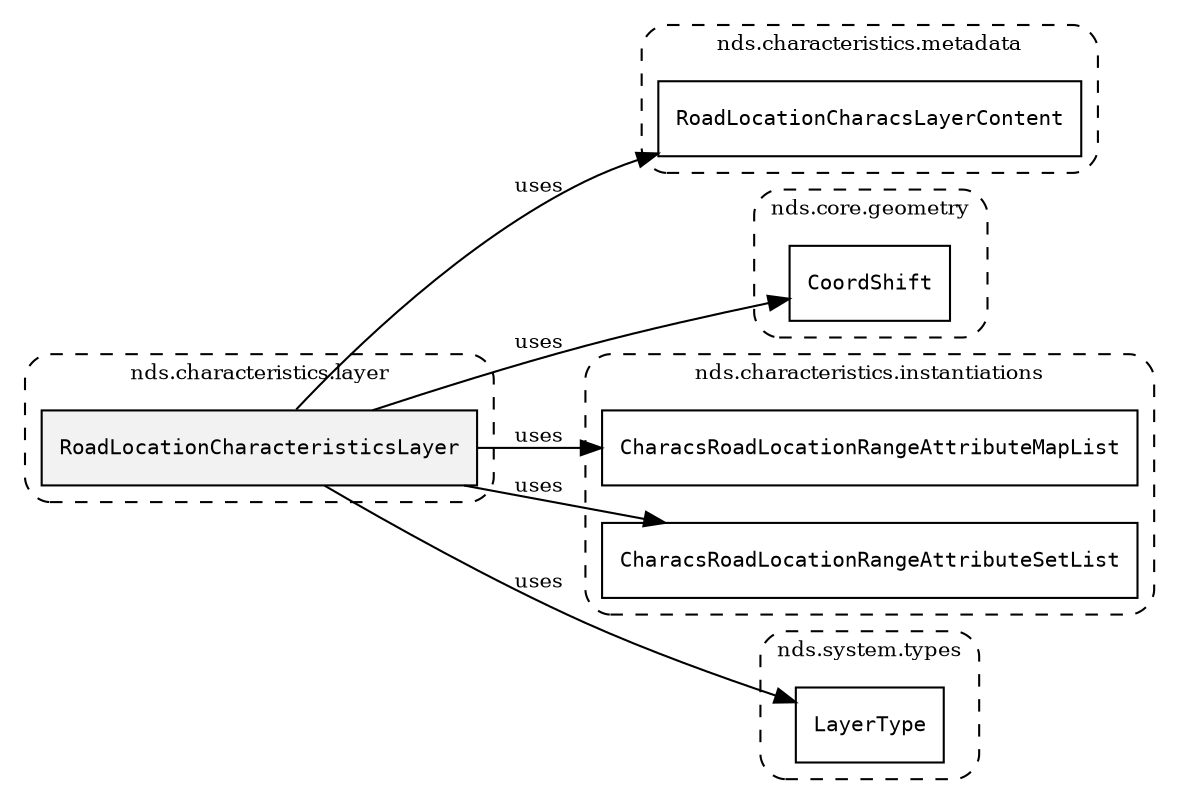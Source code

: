 /**
 * This dot file creates symbol collaboration diagram for RoadLocationCharacteristicsLayer.
 */
digraph ZSERIO
{
    node [shape=box, fontsize=10];
    rankdir="LR";
    fontsize=10;
    tooltip="RoadLocationCharacteristicsLayer collaboration diagram";

    subgraph "cluster_nds.characteristics.layer"
    {
        style="dashed, rounded";
        label="nds.characteristics.layer";
        tooltip="Package nds.characteristics.layer";
        href="../../../content/packages/nds.characteristics.layer.html#Package-nds-characteristics-layer";
        target="_parent";

        "RoadLocationCharacteristicsLayer" [style="filled", fillcolor="#0000000D", target="_parent", label=<<font face="monospace"><table align="center" border="0" cellspacing="0" cellpadding="0"><tr><td href="../../../content/packages/nds.characteristics.layer.html#Structure-RoadLocationCharacteristicsLayer" title="Structure defined in nds.characteristics.layer">RoadLocationCharacteristicsLayer</td></tr></table></font>>];
    }

    subgraph "cluster_nds.characteristics.metadata"
    {
        style="dashed, rounded";
        label="nds.characteristics.metadata";
        tooltip="Package nds.characteristics.metadata";
        href="../../../content/packages/nds.characteristics.metadata.html#Package-nds-characteristics-metadata";
        target="_parent";

        "RoadLocationCharacsLayerContent" [target="_parent", label=<<font face="monospace"><table align="center" border="0" cellspacing="0" cellpadding="0"><tr><td href="../../../content/packages/nds.characteristics.metadata.html#Bitmask-RoadLocationCharacsLayerContent" title="Bitmask defined in nds.characteristics.metadata">RoadLocationCharacsLayerContent</td></tr></table></font>>];
    }

    subgraph "cluster_nds.core.geometry"
    {
        style="dashed, rounded";
        label="nds.core.geometry";
        tooltip="Package nds.core.geometry";
        href="../../../content/packages/nds.core.geometry.html#Package-nds-core-geometry";
        target="_parent";

        "CoordShift" [target="_parent", label=<<font face="monospace"><table align="center" border="0" cellspacing="0" cellpadding="0"><tr><td href="../../../content/packages/nds.core.geometry.html#Subtype-CoordShift" title="Subtype defined in nds.core.geometry">CoordShift</td></tr></table></font>>];
    }

    subgraph "cluster_nds.characteristics.instantiations"
    {
        style="dashed, rounded";
        label="nds.characteristics.instantiations";
        tooltip="Package nds.characteristics.instantiations";
        href="../../../content/packages/nds.characteristics.instantiations.html#Package-nds-characteristics-instantiations";
        target="_parent";

        "CharacsRoadLocationRangeAttributeMapList" [target="_parent", label=<<font face="monospace"><table align="center" border="0" cellspacing="0" cellpadding="0"><tr><td href="../../../content/packages/nds.characteristics.instantiations.html#InstantiateType-CharacsRoadLocationRangeAttributeMapList" title="InstantiateType defined in nds.characteristics.instantiations">CharacsRoadLocationRangeAttributeMapList</td></tr></table></font>>];
        "CharacsRoadLocationRangeAttributeSetList" [target="_parent", label=<<font face="monospace"><table align="center" border="0" cellspacing="0" cellpadding="0"><tr><td href="../../../content/packages/nds.characteristics.instantiations.html#InstantiateType-CharacsRoadLocationRangeAttributeSetList" title="InstantiateType defined in nds.characteristics.instantiations">CharacsRoadLocationRangeAttributeSetList</td></tr></table></font>>];
    }

    subgraph "cluster_nds.system.types"
    {
        style="dashed, rounded";
        label="nds.system.types";
        tooltip="Package nds.system.types";
        href="../../../content/packages/nds.system.types.html#Package-nds-system-types";
        target="_parent";

        "LayerType" [target="_parent", label=<<font face="monospace"><table align="center" border="0" cellspacing="0" cellpadding="0"><tr><td href="../../../content/packages/nds.system.types.html#Enum-LayerType" title="Enum defined in nds.system.types">LayerType</td></tr></table></font>>];
    }

    "RoadLocationCharacteristicsLayer" -> "RoadLocationCharacsLayerContent" [label="uses", fontsize=10];
    "RoadLocationCharacteristicsLayer" -> "CoordShift" [label="uses", fontsize=10];
    "RoadLocationCharacteristicsLayer" -> "CharacsRoadLocationRangeAttributeMapList" [label="uses", fontsize=10];
    "RoadLocationCharacteristicsLayer" -> "CharacsRoadLocationRangeAttributeSetList" [label="uses", fontsize=10];
    "RoadLocationCharacteristicsLayer" -> "LayerType" [label="uses", fontsize=10];
}
